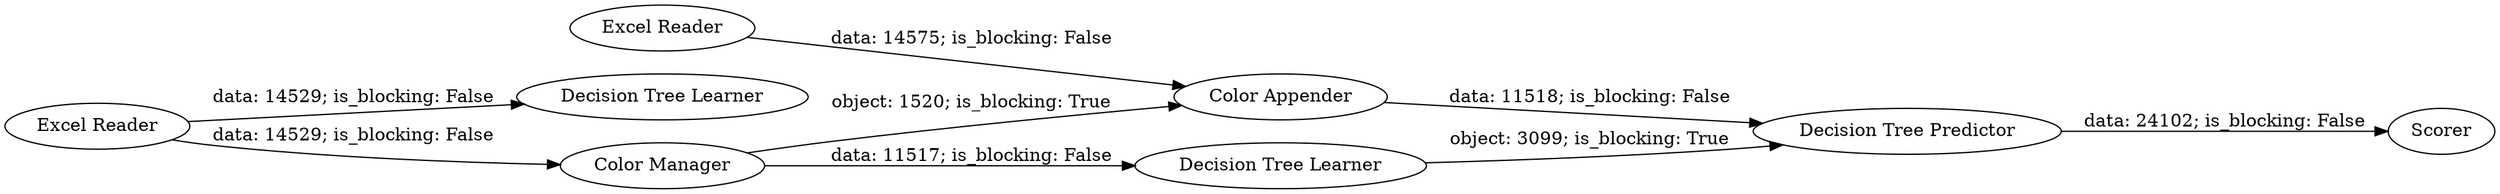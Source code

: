 digraph {
	"-4385460360102352369_8" [label=Scorer]
	"-4385460360102352369_2" [label="Decision Tree Learner"]
	"-4385460360102352369_1" [label="Excel Reader"]
	"-4385460360102352369_7" [label="Decision Tree Predictor"]
	"-4385460360102352369_5" [label="Excel Reader"]
	"-4385460360102352369_4" [label="Decision Tree Learner"]
	"-4385460360102352369_6" [label="Color Appender"]
	"-4385460360102352369_3" [label="Color Manager"]
	"-4385460360102352369_4" -> "-4385460360102352369_7" [label="object: 3099; is_blocking: True"]
	"-4385460360102352369_1" -> "-4385460360102352369_3" [label="data: 14529; is_blocking: False"]
	"-4385460360102352369_7" -> "-4385460360102352369_8" [label="data: 24102; is_blocking: False"]
	"-4385460360102352369_1" -> "-4385460360102352369_2" [label="data: 14529; is_blocking: False"]
	"-4385460360102352369_6" -> "-4385460360102352369_7" [label="data: 11518; is_blocking: False"]
	"-4385460360102352369_3" -> "-4385460360102352369_4" [label="data: 11517; is_blocking: False"]
	"-4385460360102352369_3" -> "-4385460360102352369_6" [label="object: 1520; is_blocking: True"]
	"-4385460360102352369_5" -> "-4385460360102352369_6" [label="data: 14575; is_blocking: False"]
	rankdir=LR
}
